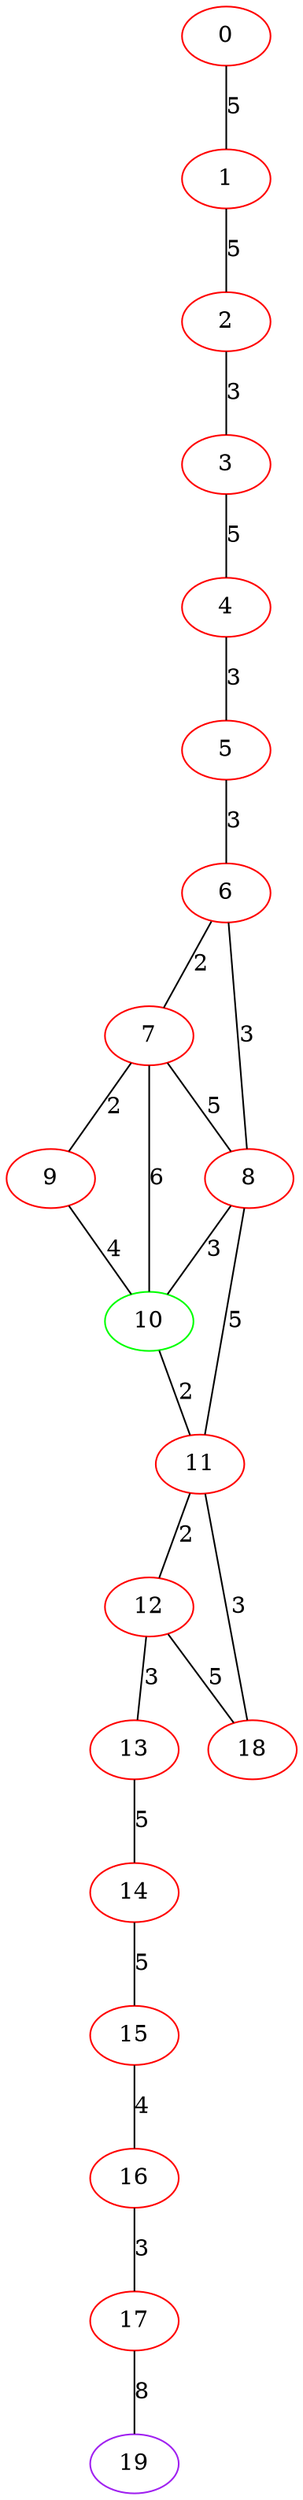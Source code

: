 graph "" {
0 [color=red, weight=1];
1 [color=red, weight=1];
2 [color=red, weight=1];
3 [color=red, weight=1];
4 [color=red, weight=1];
5 [color=red, weight=1];
6 [color=red, weight=1];
7 [color=red, weight=1];
8 [color=red, weight=1];
9 [color=red, weight=1];
10 [color=green, weight=2];
11 [color=red, weight=1];
12 [color=red, weight=1];
13 [color=red, weight=1];
14 [color=red, weight=1];
15 [color=red, weight=1];
16 [color=red, weight=1];
17 [color=red, weight=1];
18 [color=red, weight=1];
19 [color=purple, weight=4];
0 -- 1  [key=0, label=5];
1 -- 2  [key=0, label=5];
2 -- 3  [key=0, label=3];
3 -- 4  [key=0, label=5];
4 -- 5  [key=0, label=3];
5 -- 6  [key=0, label=3];
6 -- 8  [key=0, label=3];
6 -- 7  [key=0, label=2];
7 -- 8  [key=0, label=5];
7 -- 9  [key=0, label=2];
7 -- 10  [key=0, label=6];
8 -- 10  [key=0, label=3];
8 -- 11  [key=0, label=5];
9 -- 10  [key=0, label=4];
10 -- 11  [key=0, label=2];
11 -- 18  [key=0, label=3];
11 -- 12  [key=0, label=2];
12 -- 18  [key=0, label=5];
12 -- 13  [key=0, label=3];
13 -- 14  [key=0, label=5];
14 -- 15  [key=0, label=5];
15 -- 16  [key=0, label=4];
16 -- 17  [key=0, label=3];
17 -- 19  [key=0, label=8];
}
